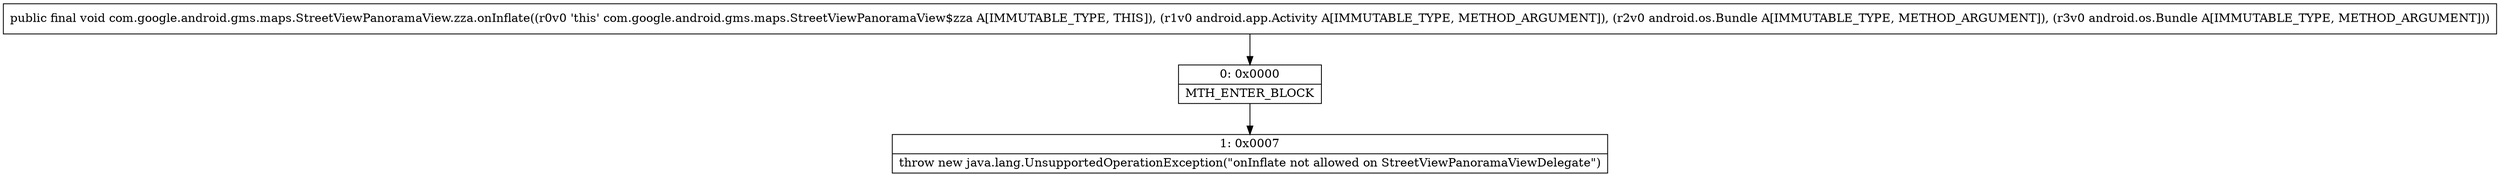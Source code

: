 digraph "CFG forcom.google.android.gms.maps.StreetViewPanoramaView.zza.onInflate(Landroid\/app\/Activity;Landroid\/os\/Bundle;Landroid\/os\/Bundle;)V" {
Node_0 [shape=record,label="{0\:\ 0x0000|MTH_ENTER_BLOCK\l}"];
Node_1 [shape=record,label="{1\:\ 0x0007|throw new java.lang.UnsupportedOperationException(\"onInflate not allowed on StreetViewPanoramaViewDelegate\")\l}"];
MethodNode[shape=record,label="{public final void com.google.android.gms.maps.StreetViewPanoramaView.zza.onInflate((r0v0 'this' com.google.android.gms.maps.StreetViewPanoramaView$zza A[IMMUTABLE_TYPE, THIS]), (r1v0 android.app.Activity A[IMMUTABLE_TYPE, METHOD_ARGUMENT]), (r2v0 android.os.Bundle A[IMMUTABLE_TYPE, METHOD_ARGUMENT]), (r3v0 android.os.Bundle A[IMMUTABLE_TYPE, METHOD_ARGUMENT])) }"];
MethodNode -> Node_0;
Node_0 -> Node_1;
}

